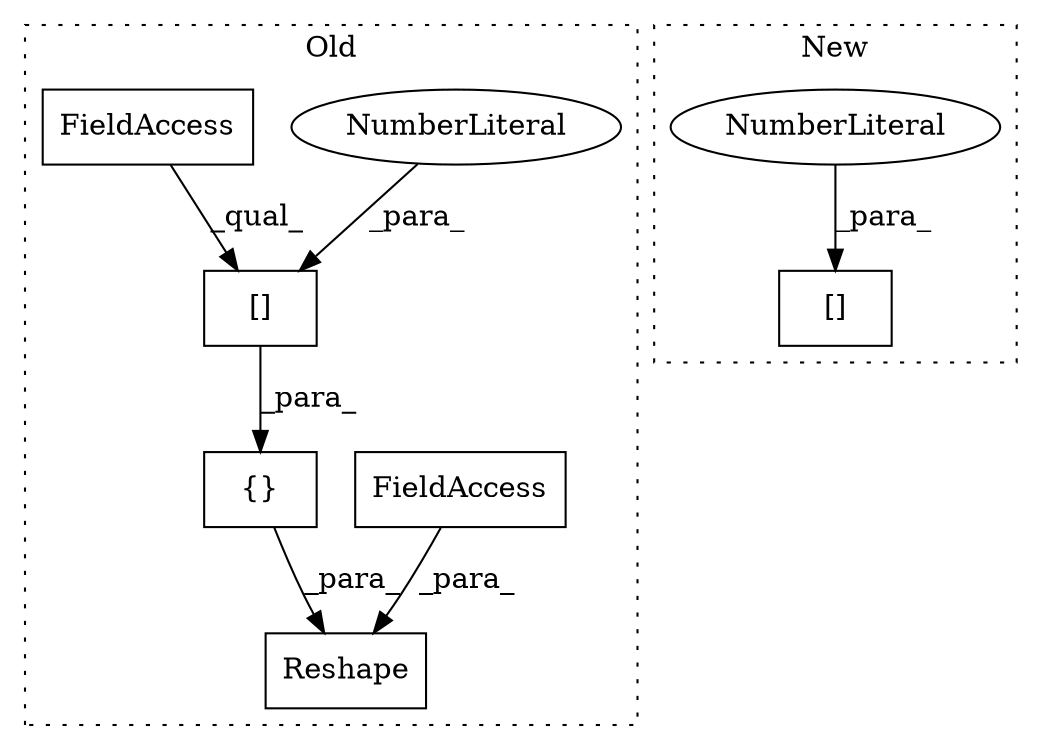 digraph G {
subgraph cluster0 {
1 [label="Reshape" a="32" s="799,875" l="8,1" shape="box"];
4 [label="{}" a="4" s="839,874" l="1,1" shape="box"];
5 [label="[]" a="2" s="840,849" l="8,1" shape="box"];
6 [label="NumberLiteral" a="34" s="848" l="1" shape="ellipse"];
7 [label="FieldAccess" a="22" s="812" l="7" shape="box"];
8 [label="FieldAccess" a="22" s="840" l="7" shape="box"];
label = "Old";
style="dotted";
}
subgraph cluster1 {
2 [label="[]" a="2" s="989,1005" l="15,1" shape="box"];
3 [label="NumberLiteral" a="34" s="1004" l="1" shape="ellipse"];
label = "New";
style="dotted";
}
3 -> 2 [label="_para_"];
4 -> 1 [label="_para_"];
5 -> 4 [label="_para_"];
6 -> 5 [label="_para_"];
7 -> 1 [label="_para_"];
8 -> 5 [label="_qual_"];
}